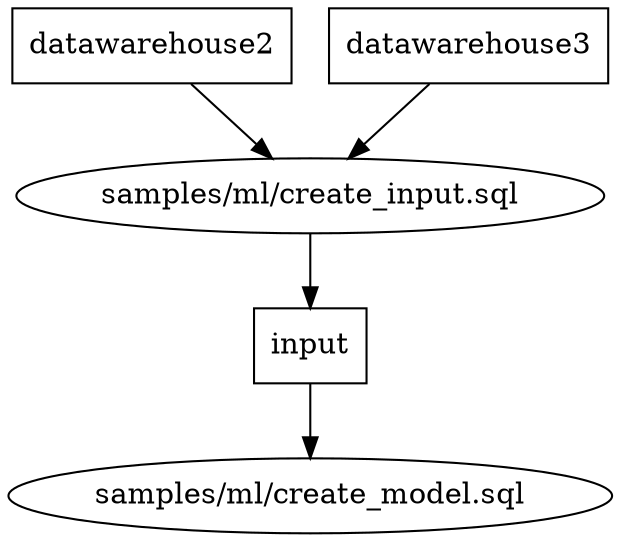 digraph G {
0 [label="samples/ml/create_input.sql", shape="", type=query];
1 [label="samples/ml/create_model.sql", shape="", type=query];
2 [label=datawarehouse2, shape=box, type=table];
3 [label=datawarehouse3, shape=box, type=table];
4 [label=input, shape=box, type=table];
0->4 ;
2->0 ;
3->0 ;
4->1 ;
}
